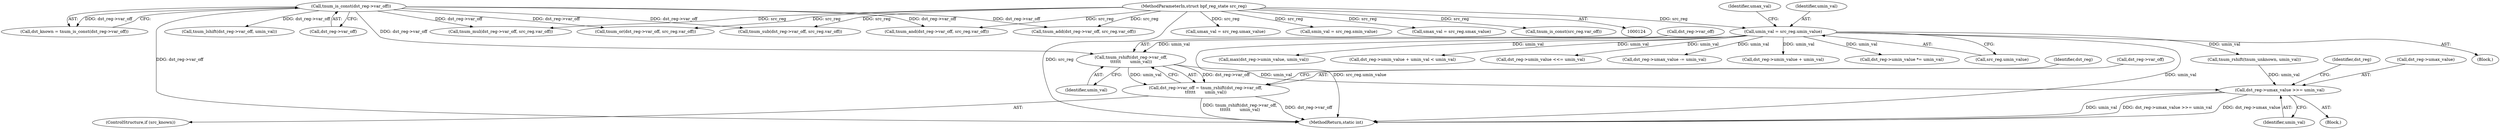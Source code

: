 digraph "0_linux_468f6eafa6c44cb2c5d8aad35e12f06c240a812a@pointer" {
"1000728" [label="(Call,tnum_rshift(dst_reg->var_off,\n\t\t\t\t\t\t       umin_val))"];
"1000188" [label="(Call,tnum_is_const(dst_reg->var_off))"];
"1000170" [label="(Call,umin_val = src_reg.umin_value)"];
"1000128" [label="(MethodParameterIn,struct bpf_reg_state src_reg)"];
"1000724" [label="(Call,dst_reg->var_off = tnum_rshift(dst_reg->var_off,\n\t\t\t\t\t\t       umin_val))"];
"1000746" [label="(Call,dst_reg->umax_value >>= umin_val)"];
"1000175" [label="(Call,umax_val = src_reg.umax_value)"];
"1000738" [label="(Call,tnum_rshift(tnum_unknown, umin_val))"];
"1000750" [label="(Identifier,umin_val)"];
"1000186" [label="(Call,dst_known = tnum_is_const(dst_reg->var_off))"];
"1000752" [label="(Identifier,dst_reg)"];
"1000170" [label="(Call,umin_val = src_reg.umin_value)"];
"1000129" [label="(Block,)"];
"1000176" [label="(Identifier,umax_val)"];
"1000729" [label="(Call,dst_reg->var_off)"];
"1000783" [label="(MethodReturn,static int)"];
"1000571" [label="(Call,max(dst_reg->umin_value, umin_val))"];
"1000233" [label="(Call,dst_reg->umin_value + umin_val < umin_val)"];
"1000351" [label="(Call,tnum_sub(dst_reg->var_off, src_reg.var_off))"];
"1000160" [label="(Call,smin_val = src_reg.smin_value)"];
"1000471" [label="(Call,tnum_and(dst_reg->var_off, src_reg.var_off))"];
"1000165" [label="(Call,smax_val = src_reg.smax_value)"];
"1000274" [label="(Call,tnum_add(dst_reg->var_off, src_reg.var_off))"];
"1000646" [label="(Call,dst_reg->umin_value <<= umin_val)"];
"1000683" [label="(Call,tnum_lshift(dst_reg->var_off, umin_val))"];
"1000728" [label="(Call,tnum_rshift(dst_reg->var_off,\n\t\t\t\t\t\t       umin_val))"];
"1000747" [label="(Call,dst_reg->umax_value)"];
"1000342" [label="(Call,dst_reg->umax_value -= umin_val)"];
"1000746" [label="(Call,dst_reg->umax_value >>= umin_val)"];
"1000364" [label="(Call,tnum_mul(dst_reg->var_off, src_reg.var_off))"];
"1000189" [label="(Call,dst_reg->var_off)"];
"1000128" [label="(MethodParameterIn,struct bpf_reg_state src_reg)"];
"1000743" [label="(Identifier,dst_reg)"];
"1000560" [label="(Call,tnum_or(dst_reg->var_off, src_reg.var_off))"];
"1000732" [label="(Identifier,umin_val)"];
"1000724" [label="(Call,dst_reg->var_off = tnum_rshift(dst_reg->var_off,\n\t\t\t\t\t\t       umin_val))"];
"1000725" [label="(Call,dst_reg->var_off)"];
"1000234" [label="(Call,dst_reg->umin_value + umin_val)"];
"1000403" [label="(Call,dst_reg->umin_value *= umin_val)"];
"1000171" [label="(Identifier,umin_val)"];
"1000188" [label="(Call,tnum_is_const(dst_reg->var_off))"];
"1000722" [label="(ControlStructure,if (src_known))"];
"1000182" [label="(Call,tnum_is_const(src_reg.var_off))"];
"1000194" [label="(Block,)"];
"1000172" [label="(Call,src_reg.umin_value)"];
"1000728" -> "1000724"  [label="AST: "];
"1000728" -> "1000732"  [label="CFG: "];
"1000729" -> "1000728"  [label="AST: "];
"1000732" -> "1000728"  [label="AST: "];
"1000724" -> "1000728"  [label="CFG: "];
"1000728" -> "1000724"  [label="DDG: dst_reg->var_off"];
"1000728" -> "1000724"  [label="DDG: umin_val"];
"1000188" -> "1000728"  [label="DDG: dst_reg->var_off"];
"1000170" -> "1000728"  [label="DDG: umin_val"];
"1000728" -> "1000746"  [label="DDG: umin_val"];
"1000188" -> "1000186"  [label="AST: "];
"1000188" -> "1000189"  [label="CFG: "];
"1000189" -> "1000188"  [label="AST: "];
"1000186" -> "1000188"  [label="CFG: "];
"1000188" -> "1000783"  [label="DDG: dst_reg->var_off"];
"1000188" -> "1000186"  [label="DDG: dst_reg->var_off"];
"1000188" -> "1000274"  [label="DDG: dst_reg->var_off"];
"1000188" -> "1000351"  [label="DDG: dst_reg->var_off"];
"1000188" -> "1000364"  [label="DDG: dst_reg->var_off"];
"1000188" -> "1000471"  [label="DDG: dst_reg->var_off"];
"1000188" -> "1000560"  [label="DDG: dst_reg->var_off"];
"1000188" -> "1000683"  [label="DDG: dst_reg->var_off"];
"1000170" -> "1000129"  [label="AST: "];
"1000170" -> "1000172"  [label="CFG: "];
"1000171" -> "1000170"  [label="AST: "];
"1000172" -> "1000170"  [label="AST: "];
"1000176" -> "1000170"  [label="CFG: "];
"1000170" -> "1000783"  [label="DDG: src_reg.umin_value"];
"1000170" -> "1000783"  [label="DDG: umin_val"];
"1000128" -> "1000170"  [label="DDG: src_reg"];
"1000170" -> "1000233"  [label="DDG: umin_val"];
"1000170" -> "1000234"  [label="DDG: umin_val"];
"1000170" -> "1000342"  [label="DDG: umin_val"];
"1000170" -> "1000403"  [label="DDG: umin_val"];
"1000170" -> "1000571"  [label="DDG: umin_val"];
"1000170" -> "1000646"  [label="DDG: umin_val"];
"1000170" -> "1000738"  [label="DDG: umin_val"];
"1000128" -> "1000124"  [label="AST: "];
"1000128" -> "1000783"  [label="DDG: src_reg"];
"1000128" -> "1000160"  [label="DDG: src_reg"];
"1000128" -> "1000165"  [label="DDG: src_reg"];
"1000128" -> "1000175"  [label="DDG: src_reg"];
"1000128" -> "1000182"  [label="DDG: src_reg"];
"1000128" -> "1000274"  [label="DDG: src_reg"];
"1000128" -> "1000351"  [label="DDG: src_reg"];
"1000128" -> "1000364"  [label="DDG: src_reg"];
"1000128" -> "1000471"  [label="DDG: src_reg"];
"1000128" -> "1000560"  [label="DDG: src_reg"];
"1000724" -> "1000722"  [label="AST: "];
"1000725" -> "1000724"  [label="AST: "];
"1000743" -> "1000724"  [label="CFG: "];
"1000724" -> "1000783"  [label="DDG: dst_reg->var_off"];
"1000724" -> "1000783"  [label="DDG: tnum_rshift(dst_reg->var_off,\n\t\t\t\t\t\t       umin_val)"];
"1000746" -> "1000194"  [label="AST: "];
"1000746" -> "1000750"  [label="CFG: "];
"1000747" -> "1000746"  [label="AST: "];
"1000750" -> "1000746"  [label="AST: "];
"1000752" -> "1000746"  [label="CFG: "];
"1000746" -> "1000783"  [label="DDG: dst_reg->umax_value"];
"1000746" -> "1000783"  [label="DDG: umin_val"];
"1000746" -> "1000783"  [label="DDG: dst_reg->umax_value >>= umin_val"];
"1000738" -> "1000746"  [label="DDG: umin_val"];
}
